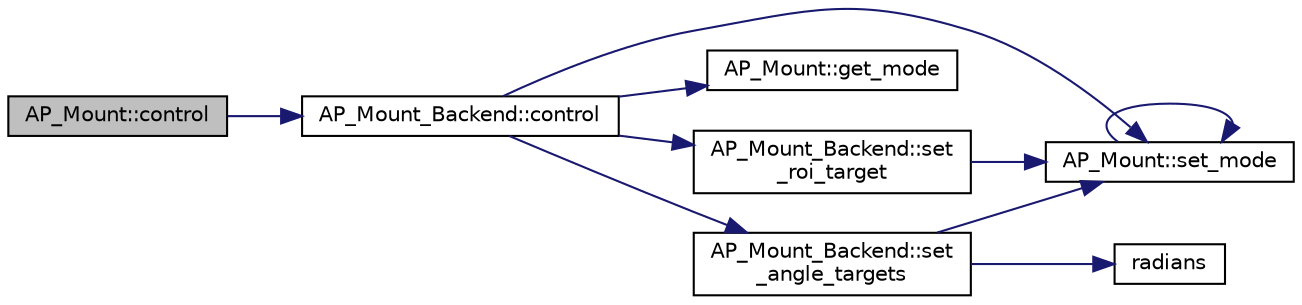 digraph "AP_Mount::control"
{
 // INTERACTIVE_SVG=YES
  edge [fontname="Helvetica",fontsize="10",labelfontname="Helvetica",labelfontsize="10"];
  node [fontname="Helvetica",fontsize="10",shape=record];
  rankdir="LR";
  Node1 [label="AP_Mount::control",height=0.2,width=0.4,color="black", fillcolor="grey75", style="filled", fontcolor="black"];
  Node1 -> Node2 [color="midnightblue",fontsize="10",style="solid",fontname="Helvetica"];
  Node2 [label="AP_Mount_Backend::control",height=0.2,width=0.4,color="black", fillcolor="white", style="filled",URL="$classAP__Mount__Backend.html#a2c05c2c449c8b03c1dc215ba30b4f98a"];
  Node2 -> Node3 [color="midnightblue",fontsize="10",style="solid",fontname="Helvetica"];
  Node3 [label="AP_Mount::set_mode",height=0.2,width=0.4,color="black", fillcolor="white", style="filled",URL="$classAP__Mount.html#a4510126670698c1b0b2d2066049ac28e"];
  Node3 -> Node3 [color="midnightblue",fontsize="10",style="solid",fontname="Helvetica"];
  Node2 -> Node4 [color="midnightblue",fontsize="10",style="solid",fontname="Helvetica"];
  Node4 [label="AP_Mount::get_mode",height=0.2,width=0.4,color="black", fillcolor="white", style="filled",URL="$classAP__Mount.html#a26ea3e1c86204271b6b90f1fb4f3ee92"];
  Node2 -> Node5 [color="midnightblue",fontsize="10",style="solid",fontname="Helvetica"];
  Node5 [label="AP_Mount_Backend::set\l_angle_targets",height=0.2,width=0.4,color="black", fillcolor="white", style="filled",URL="$classAP__Mount__Backend.html#aef242e856237c58d2cb6ae0cf0568017"];
  Node5 -> Node6 [color="midnightblue",fontsize="10",style="solid",fontname="Helvetica"];
  Node6 [label="radians",height=0.2,width=0.4,color="black", fillcolor="white", style="filled",URL="$AP__Math_8h.html#a75b14352ec1c95a8276af9a0813cfdc3"];
  Node5 -> Node3 [color="midnightblue",fontsize="10",style="solid",fontname="Helvetica"];
  Node2 -> Node7 [color="midnightblue",fontsize="10",style="solid",fontname="Helvetica"];
  Node7 [label="AP_Mount_Backend::set\l_roi_target",height=0.2,width=0.4,color="black", fillcolor="white", style="filled",URL="$classAP__Mount__Backend.html#a30fd52e4d6a08c6b314ad634b9c4e21a"];
  Node7 -> Node3 [color="midnightblue",fontsize="10",style="solid",fontname="Helvetica"];
}
